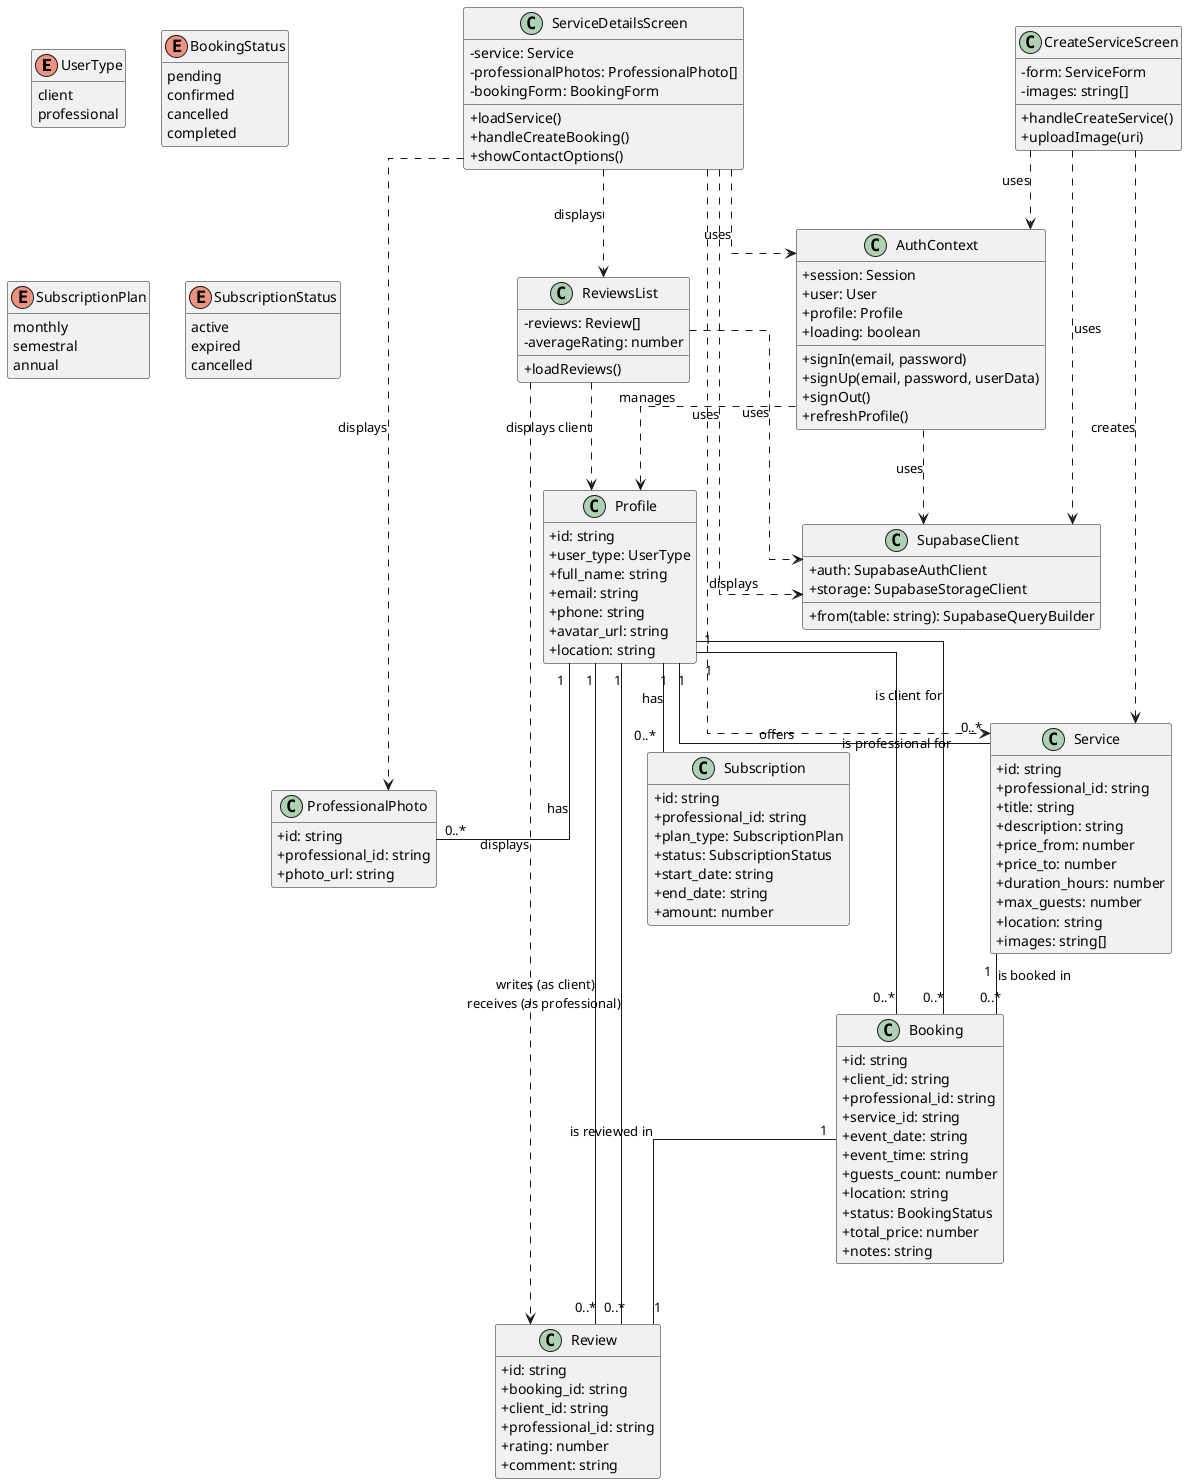 @startuml
' skinparam
skinparam linetype ortho
skinparam classAttributeIconSize 0
hide empty members

' Enums
enum UserType {
  client
  professional
}

enum BookingStatus {
  pending
  confirmed
  cancelled
  completed
}

enum SubscriptionPlan {
  monthly
  semestral
  annual
}

enum SubscriptionStatus {
  active
  expired
  cancelled
}

' Data Models (from supabase.ts)
class Profile {
  +id: string
  +user_type: UserType
  +full_name: string
  +email: string
  +phone: string
  +avatar_url: string
  +location: string
}

class Service {
  +id: string
  +professional_id: string
  +title: string
  +description: string
  +price_from: number
  +price_to: number
  +duration_hours: number
  +max_guests: number
  +location: string
  +images: string[]
}

class Booking {
  +id: string
  +client_id: string
  +professional_id: string
  +service_id: string
  +event_date: string
  +event_time: string
  +guests_count: number
  +location: string
  +status: BookingStatus
  +total_price: number
  +notes: string
}

class Review {
  +id: string
  +booking_id: string
  +client_id: string
  +professional_id: string
  +rating: number
  +comment: string
}

class ProfessionalPhoto {
  +id: string
  +professional_id: string
  +photo_url: string
}

class Subscription {
  +id: string
  +professional_id: string
  +plan_type: SubscriptionPlan
  +status: SubscriptionStatus
  +start_date: string
  +end_date: string
  +amount: number
}

' Supabase Client
class SupabaseClient {
  +auth: SupabaseAuthClient
  +storage: SupabaseStorageClient
  +from(table: string): SupabaseQueryBuilder
}

' Auth Context
class AuthContext {
  +session: Session
  +user: User
  +profile: Profile
  +loading: boolean
  +signIn(email, password)
  +signUp(email, password, userData)
  +signOut()
  +refreshProfile()
}

' Screens (as classes representing their state and behavior)
class ServiceDetailsScreen {
  -service: Service
  -professionalPhotos: ProfessionalPhoto[]
  -bookingForm: BookingForm
  +loadService()
  +handleCreateBooking()
  +showContactOptions()
}

class CreateServiceScreen {
  -form: ServiceForm
  -images: string[]
  +handleCreateService()
  +uploadImage(uri)
}

class ReviewsList {
  -reviews: Review[]
  -averageRating: number
  +loadReviews()
}

' Relationships
Profile "1" -- "0..*" Service : "offers"
Profile "1" -- "0..*" Booking : "is client for"
Profile "1" -- "0..*" Booking : "is professional for"
Profile "1" -- "0..*" Review : "writes (as client)"
Profile "1" -- "0..*" Review : "receives (as professional)"
Profile "1" -- "0..*" ProfessionalPhoto : "has"
Profile "1" -- "0..*" Subscription : "has"

Service "1" -- "0..*" Booking : "is booked in"
Booking "1" -- "1" Review : "is reviewed in"

AuthContext ..> SupabaseClient : "uses"
AuthContext ..> Profile : "manages"

ServiceDetailsScreen ..> SupabaseClient : "uses"
ServiceDetailsScreen ..> AuthContext : "uses"
ServiceDetailsScreen ..> ReviewsList : "displays"
ServiceDetailsScreen ..> Service : "displays"
ServiceDetailsScreen ..> ProfessionalPhoto : "displays"

CreateServiceScreen ..> SupabaseClient : "uses"
CreateServiceScreen ..> AuthContext : "uses"
CreateServiceScreen ..> Service : "creates"

ReviewsList ..> SupabaseClient : "uses"
ReviewsList ..> Review : "displays"
ReviewsList ..> Profile : "displays client"

@enduml